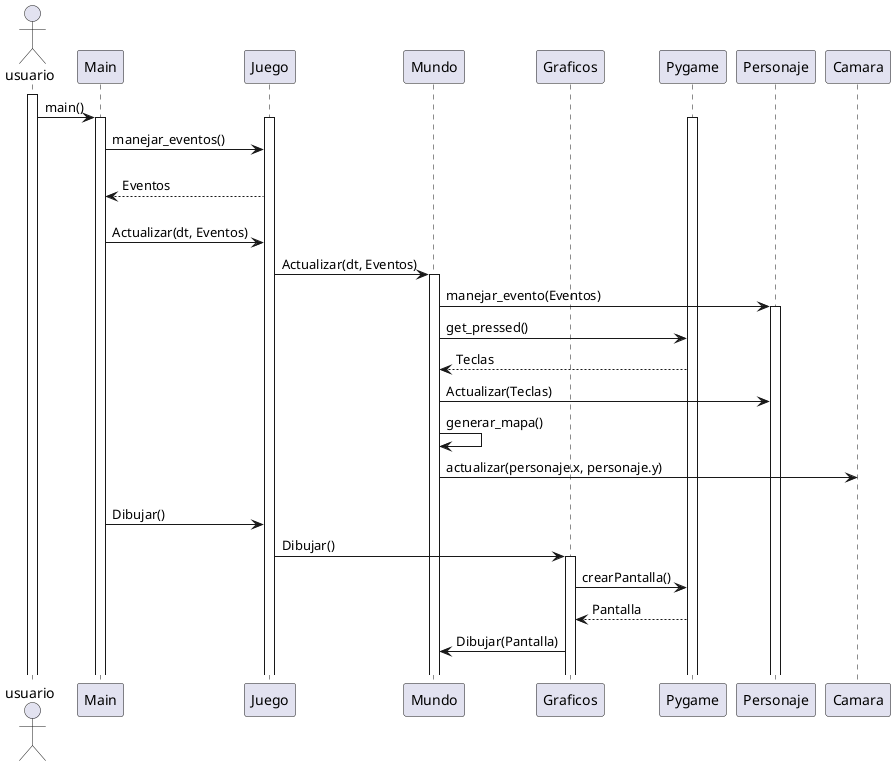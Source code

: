 @startuml DiagrmaSecuencia
actor usuario
participant Main
participant Juego
participant Mundo
participant Graficos
participant Pygame

activate usuario

usuario -> Main : main()
activate Main
activate Juego
activate Pygame

Main -> Juego : manejar_eventos()
||15||
Main <-- Juego: Eventos
||15||
Main -> Juego : Actualizar(dt, Eventos)
Juego-> Mundo : Actualizar(dt, Eventos)
activate Mundo
Mundo -> Personaje: manejar_evento(Eventos)
activate Personaje
Mundo -> Pygame : get_pressed()
Mundo <-- Pygame : Teclas
Mundo -> Personaje: Actualizar(Teclas)
Mundo -> Mundo : generar_mapa()
Mundo -> Camara : actualizar(personaje.x, personaje.y)
||15||
Main -> Juego : Dibujar()
Juego -> Graficos : Dibujar()
activate Graficos
Graficos -> Pygame: crearPantalla()
Graficos <-- Pygame: Pantalla
Graficos -> Mundo: Dibujar(Pantalla)
||15||



@enduml